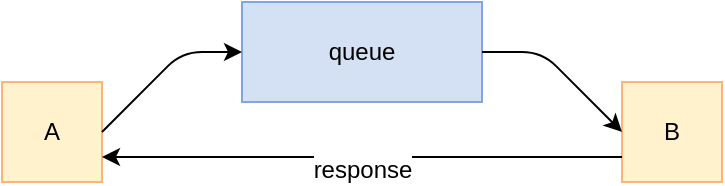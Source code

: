 <mxfile version="10.9.6" type="google"><diagram id="y9hzfK7Ta8yHCBsTJmj-" name="Page-1"><mxGraphModel dx="1026" dy="525" grid="1" gridSize="10" guides="1" tooltips="1" connect="1" arrows="1" fold="1" page="1" pageScale="1" pageWidth="826" pageHeight="1169" math="0" shadow="0"><root><mxCell id="0"/><mxCell id="1" parent="0"/><mxCell id="8URHZphxUmaAOOnBAheX-1" value="A" style="whiteSpace=wrap;html=1;aspect=fixed;fillColor=#FFF2CC;strokeColor=#FFB570;" parent="1" vertex="1"><mxGeometry x="120" y="120" width="50" height="50" as="geometry"/></mxCell><mxCell id="8URHZphxUmaAOOnBAheX-2" value="B" style="whiteSpace=wrap;html=1;aspect=fixed;fillColor=#FFF2CC;strokeColor=#FFB570;" parent="1" vertex="1"><mxGeometry x="430" y="120" width="50" height="50" as="geometry"/></mxCell><mxCell id="8URHZphxUmaAOOnBAheX-3" value="queue" style="rounded=0;whiteSpace=wrap;html=1;strokeColor=#7EA6E0;fillColor=#D4E1F5;" parent="1" vertex="1"><mxGeometry x="240" y="80" width="120" height="50" as="geometry"/></mxCell><mxCell id="8URHZphxUmaAOOnBAheX-5" value="" style="endArrow=classic;html=1;exitX=1;exitY=0.5;exitDx=0;exitDy=0;entryX=0;entryY=0.5;entryDx=0;entryDy=0;" parent="1" source="8URHZphxUmaAOOnBAheX-1" target="8URHZphxUmaAOOnBAheX-3" edge="1"><mxGeometry width="50" height="50" relative="1" as="geometry"><mxPoint x="120" y="250" as="sourcePoint"/><mxPoint x="170" y="200" as="targetPoint"/><Array as="points"><mxPoint x="210" y="105"/></Array></mxGeometry></mxCell><mxCell id="8URHZphxUmaAOOnBAheX-6" value="" style="endArrow=classic;html=1;exitX=1;exitY=0.5;exitDx=0;exitDy=0;entryX=0;entryY=0.5;entryDx=0;entryDy=0;" parent="1" source="8URHZphxUmaAOOnBAheX-3" target="8URHZphxUmaAOOnBAheX-2" edge="1"><mxGeometry width="50" height="50" relative="1" as="geometry"><mxPoint x="395" y="110" as="sourcePoint"/><mxPoint x="465" y="60" as="targetPoint"/><Array as="points"><mxPoint x="390" y="105"/></Array></mxGeometry></mxCell><mxCell id="HFDnUE63iwG2iurGauSE-3" value="" style="endArrow=classic;html=1;exitX=0;exitY=0.75;exitDx=0;exitDy=0;entryX=1;entryY=0.75;entryDx=0;entryDy=0;" parent="1" source="8URHZphxUmaAOOnBAheX-2" target="8URHZphxUmaAOOnBAheX-1" edge="1"><mxGeometry width="50" height="50" relative="1" as="geometry"><mxPoint x="320" y="310" as="sourcePoint"/><mxPoint x="370" y="260" as="targetPoint"/></mxGeometry></mxCell><mxCell id="HFDnUE63iwG2iurGauSE-4" value="response" style="text;html=1;resizable=0;points=[];align=center;verticalAlign=middle;labelBackgroundColor=#ffffff;" parent="HFDnUE63iwG2iurGauSE-3" vertex="1" connectable="0"><mxGeometry x="0.038" relative="1" as="geometry"><mxPoint x="5" y="6" as="offset"/></mxGeometry></mxCell></root></mxGraphModel></diagram></mxfile>